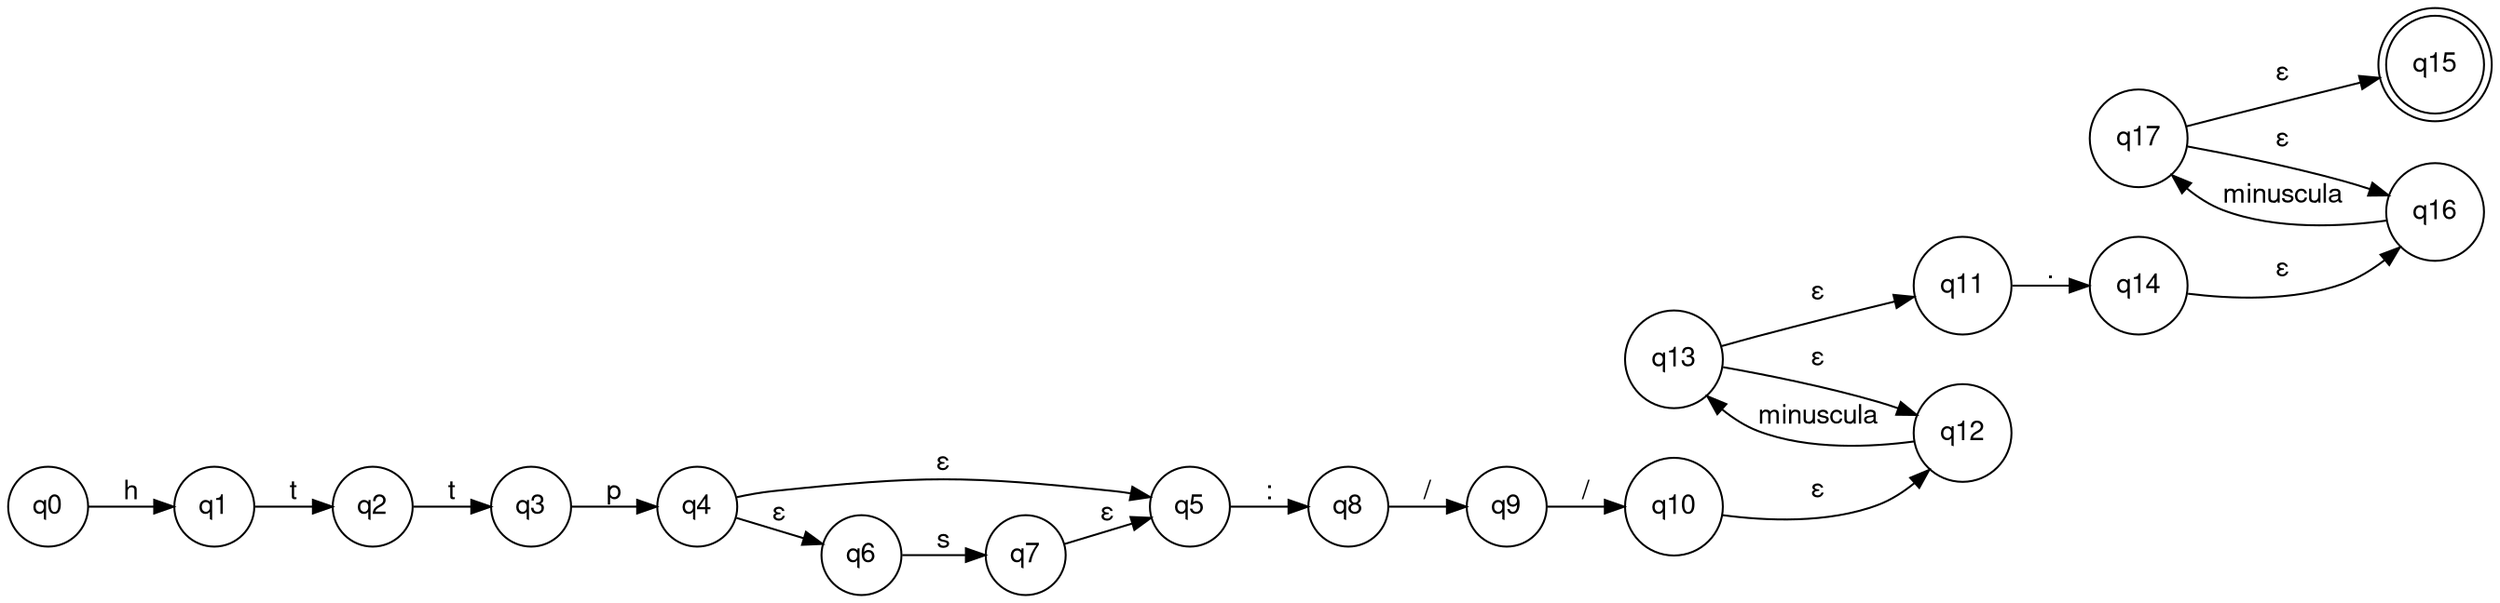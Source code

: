 digraph url {
	node [fontname="Helvetica,Arial,sans-serif"]
	edge [fontname="Helvetica,Arial,sans-serif"]
	rankdir=LR;
	node [shape = doublecircle]; q15;
	node [shape = circle];
	q0 -> q1 [label="h"];
	q1 -> q2 [label="t"];
	q2 -> q3 [label="t"];
	q3 -> q4 [label="p"];
	q4 -> q5 [label="ε"];
	q4 -> q6 [label="ε"];
	q5 -> q8 [label=":"];
	q6 -> q7 [label="s"];
	q7 -> q5 [label="ε"];
	q8 -> q9 [label="/"];
	q9 -> q10 [label="/"];
	q10 -> q12 [label="ε"];
	q11 -> q14 [label="."];
	q12 -> q13 [label="minuscula"];
	q13 -> q12 [label="ε"];
	q13 -> q11 [label="ε"];
	q14 -> q16 [label="ε"];
	q16 -> q17 [label="minuscula"];
	q17 -> q16 [label="ε"];
	q17 -> q15 [label="ε"];
}
